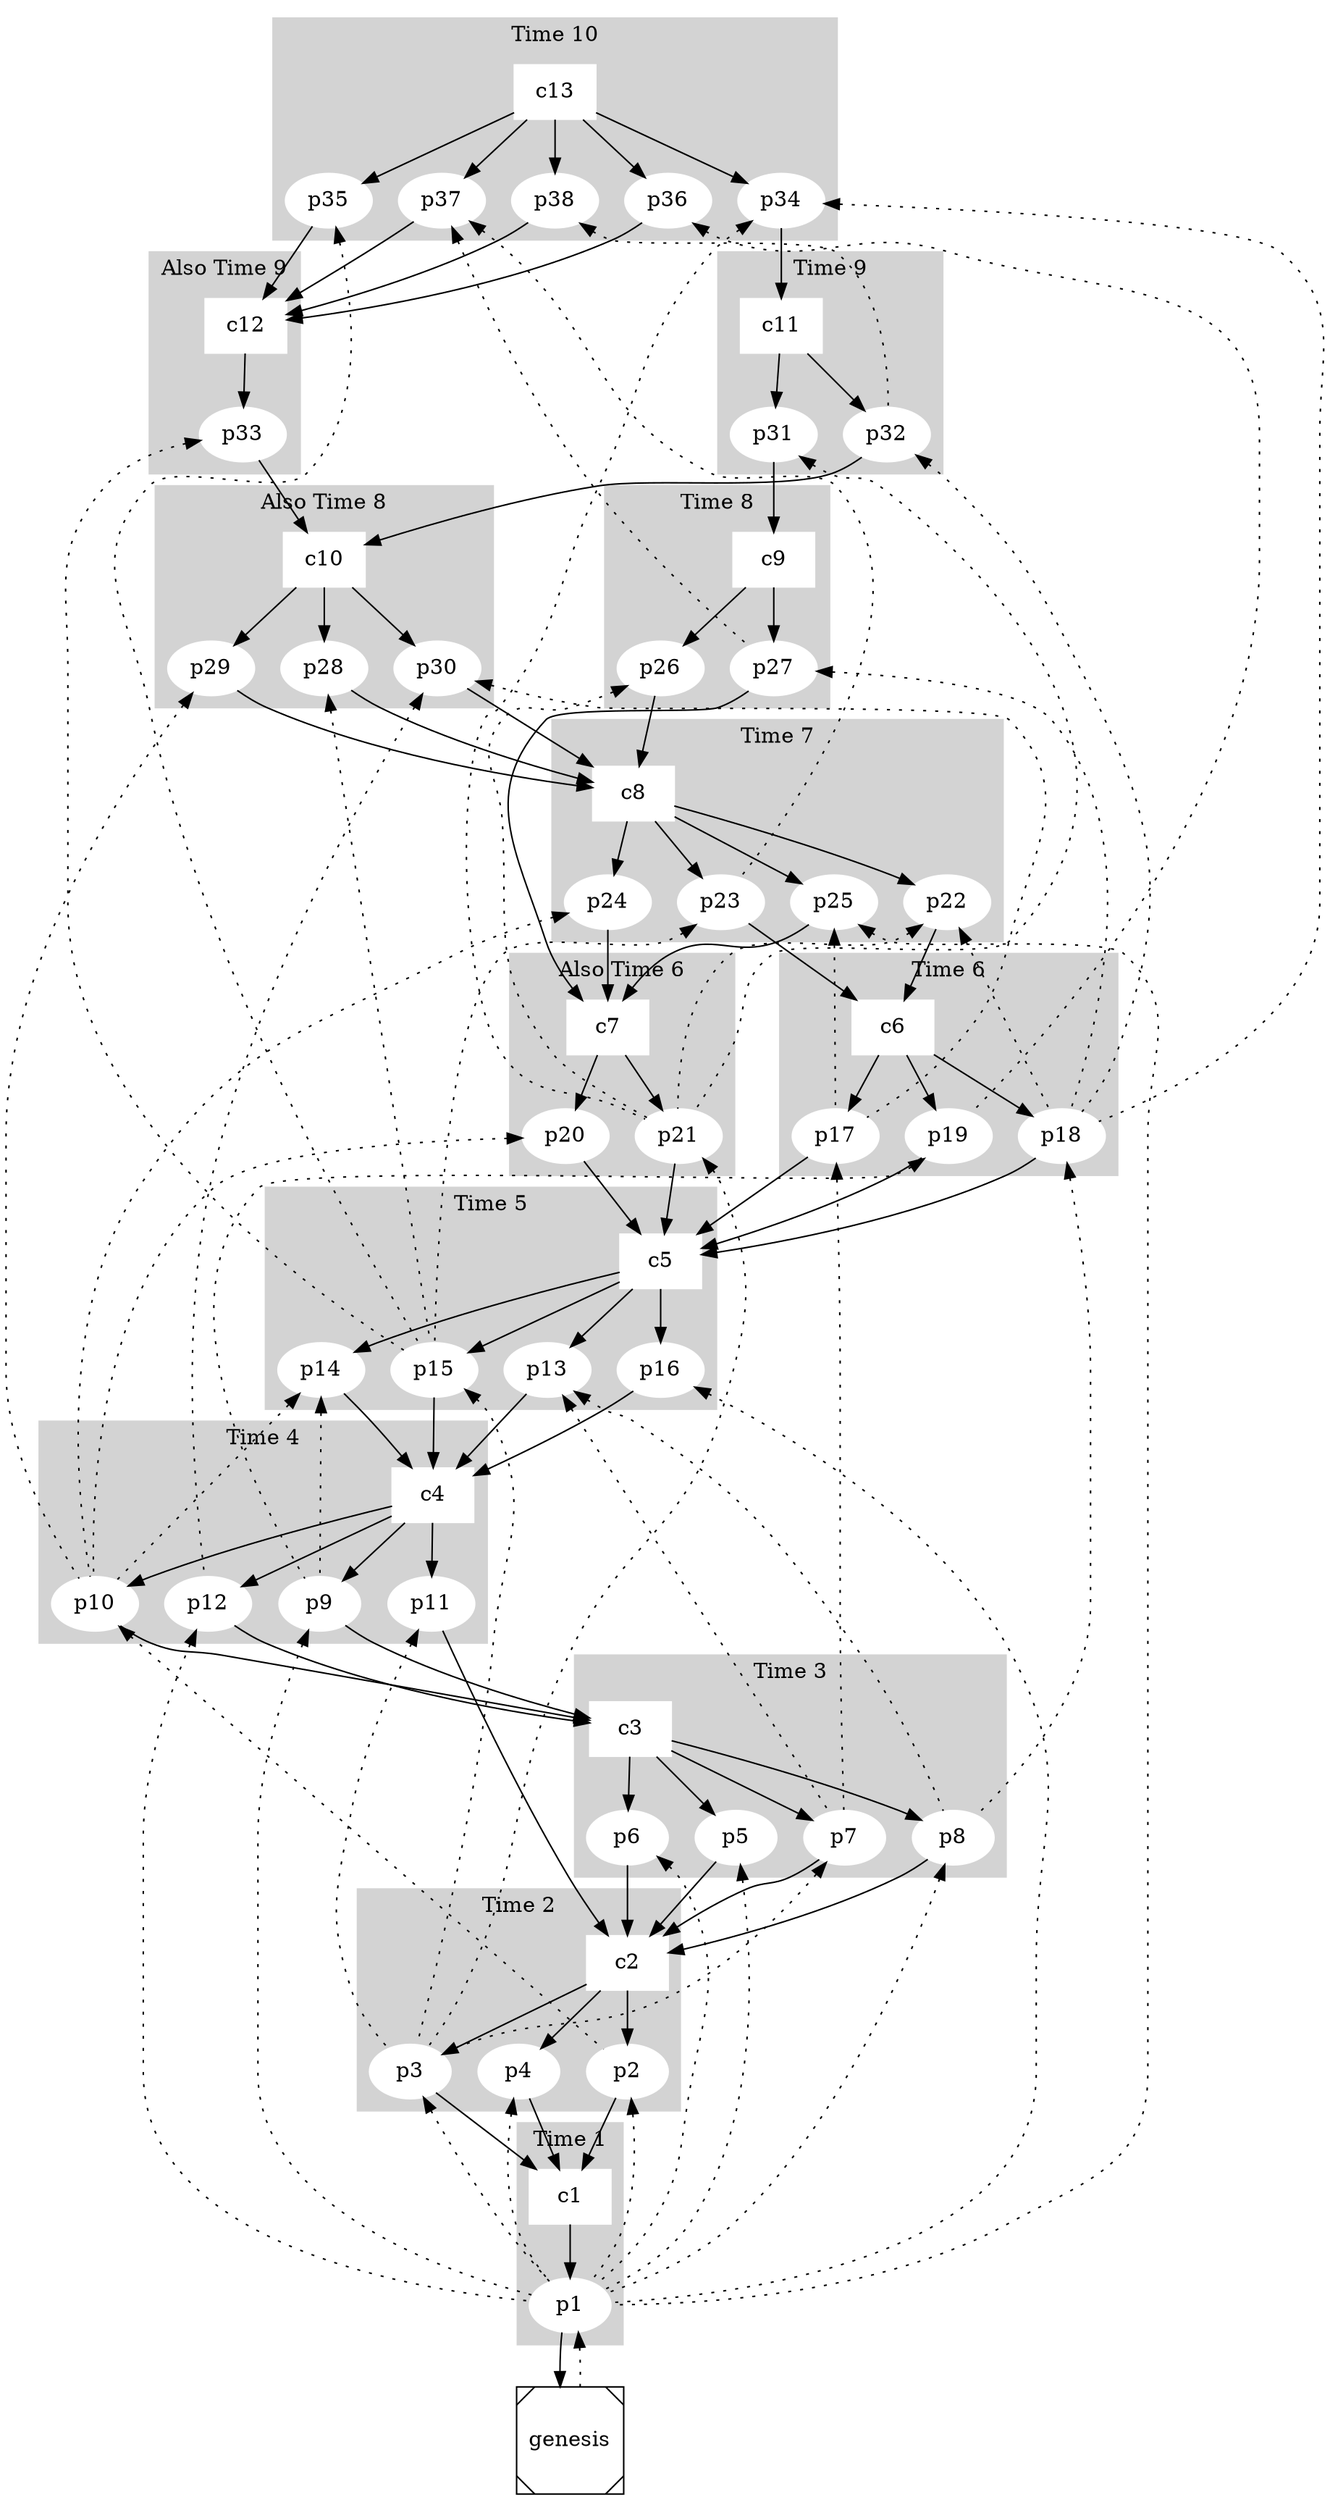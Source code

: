 digraph G {
genesis [shape=Msquare];

subgraph cluster_1 {
		style=filled;
		color=lightgrey;
		node [style=filled,color=white];
c1 [shape=rectangle];
c1 -> p1;
		label = "Time 1";
	}

p1 -> genesis;
p1 -> genesis [style=dotted dir=back];


subgraph cluster_2 {
		style=filled;
		color=lightgrey;
		node [style=filled,color=white];
p2 -> c1;
p3 -> c1;
p4 -> c1;

c2 [shape=rectangle];
c2 -> p2;
c2 -> p3;
c2 -> p4;
		label = "Time 2";
	}

p2 -> p1 [style=dotted dir=back];
p3 -> p1 [style=dotted dir=back];
p4 -> p1 [style=dotted dir=back];


subgraph cluster_3 {
		style=filled;
		color=lightgrey;
		node [style=filled,color=white];
p5 -> c2;
p6 -> c2;
p7 -> c2;
p8 -> c2;

c3 [shape=rectangle];
c3 -> p5;
c3 -> p6;
c3 -> p7;
c3 -> p8;

		label = "Time 3";
	}

p5 -> p1 [style=dotted dir=back];
p6 -> p1 [style=dotted dir=back];
p7 -> p3 [style=dotted dir=back];
p8 -> p1 [style=dotted dir=back];

subgraph cluster_4 {
		style=filled;
		color=lightgrey;
		node [style=filled,color=white];
p9  -> c3;
p10 -> c3;
p11 -> c2;
p12 -> c3;

c4 [shape=rectangle];
c4 -> p9;
c4 -> p10;
c4 -> p11;
c4 -> p12;
		label = "Time 4";
	}

p9  -> p1 [style=dotted dir=back];
p10 -> p2 [style=dotted dir=back];
p11 -> p3 [style=dotted dir=back];
p12 -> p1 [style=dotted dir=back];


subgraph cluster_5 {
		style=filled;
		color=lightgrey;
		node [style=filled,color=white];
p13 -> c4;
p14 -> c4;
p15 -> c4;
p16 -> c4;

c5 [shape=rectangle];
c5 -> p13;
c5 -> p14;
c5 -> p15;
c5 -> p16;
		label = "Time 5";
	}

p13 -> p7  [style=dotted dir=back];
p13 -> p8  [style=dotted dir=back];
p14 -> p9  [style=dotted dir=back];
p14 -> p10 [style=dotted dir=back];
p15 -> p3  [style=dotted dir=back];
p16 -> p1  [style=dotted dir=back];


subgraph cluster_6 {
		style=filled;
		color=lightgrey;
		node [style=filled,color=white];
p17 -> c5;
p18 -> c5;
p19 -> c5;

c6 [shape=rectangle];
c6 -> p17;
c6 -> p18;
c6 -> p19;
		label = "Time 6";
	}

subgraph cluster_7 {
		style=filled;
		color=lightgrey;
		node [style=filled,color=white];
p20 -> c5;
p21 -> c5;

c7 [shape=rectangle];
c7 -> p20;
c7 -> p21;
		label = "Also Time 6";
	}

p17 -> p7  [style=dotted dir=back];
p18 -> p8  [style=dotted dir=back];
p19 -> p9  [style=dotted dir=back];
p20 -> p10 [style=dotted dir=back];
p21 -> p3  [style=dotted dir=back];


subgraph cluster_8 {
		style=filled;
		color=lightgrey;
		node [style=filled,color=white];
p22 -> c6;
p23 -> c6;
p24 -> c7;
p25 -> c7;

c8 [shape=rectangle];
c8 -> p22;
c8 -> p23;
c8 -> p24;
c8 -> p25;
		label = "Time 7";
	}

p22 -> p21 [style=dotted dir=back];
p22 -> p18 [style=dotted dir=back];
p23 -> p15 [style=dotted dir=back];
p24 -> p10 [style=dotted dir=back];
p25 -> p17 [style=dotted dir=back];
p25 -> p1  [style=dotted dir=back];


subgraph cluster_9 {
		style=filled;
		color=lightgrey;
		node [style=filled,color=white];
p26 -> c8;
p27 -> c7;

c9 [shape=rectangle];
c9 -> p26;
c9 -> p27;
		label = "Time 8";
	}

subgraph cluster_10 {
		style=filled;
		color=lightgrey;
		node [style=filled,color=white];
p28 -> c8;
p29 -> c8;
p30 -> c8;

c10 [shape=rectangle];
c10 -> p28;
c10 -> p29;
c10 -> p30;
		label = "Also Time 8";
	}

p26 -> p21 [style=dotted dir=back];
p27 -> p18 [style=dotted dir=back];
p28 -> p15 [style=dotted dir=back];
p29 -> p10 [style=dotted dir=back];
p30 -> p17 [style=dotted dir=back];
p30 -> p12 [style=dotted dir=back];


subgraph cluster_11 {
		style=filled;
		color=lightgrey;
		node [style=filled,color=white];
p31 -> c9;
p32 -> c10;

c11 [shape=rectangle];
c11 -> p31;
c11 -> p32;
		label = "Time 9";
	}


subgraph cluster_12 {
		style=filled;
		color=lightgrey;
		node [style=filled,color=white];
p33 -> c10;

c12 [shape=rectangle];
c12 -> p33;
		label = "Also Time 9";
	}

p31 -> p21 [style=dotted dir=back];
p32 -> p18 [style=dotted dir=back];
p33 -> p15 [style=dotted dir=back];


subgraph cluster_13 {
		style=filled;
		color=lightgrey;
		node [style=filled,color=white];
p34 -> c11;
p35 -> c12;
p36 -> c12;
p37 -> c12;
p38 -> c12;

c13 [shape=rectangle];
c13 -> p34;
c13 -> p35;
c13 -> p36;
c13 -> p37;
c13 -> p38;
		label = "Time 10";
	}

p34 -> p21 [style=dotted dir=back];
p34 -> p18 [style=dotted dir=back];
p35 -> p15 [style=dotted dir=back];
p36 -> p19 [style=dotted dir=back];
p37 -> p23 [style=dotted dir=back];
p37 -> p27 [style=dotted dir=back];
p38 -> p32 [style=dotted dir=back];

}
